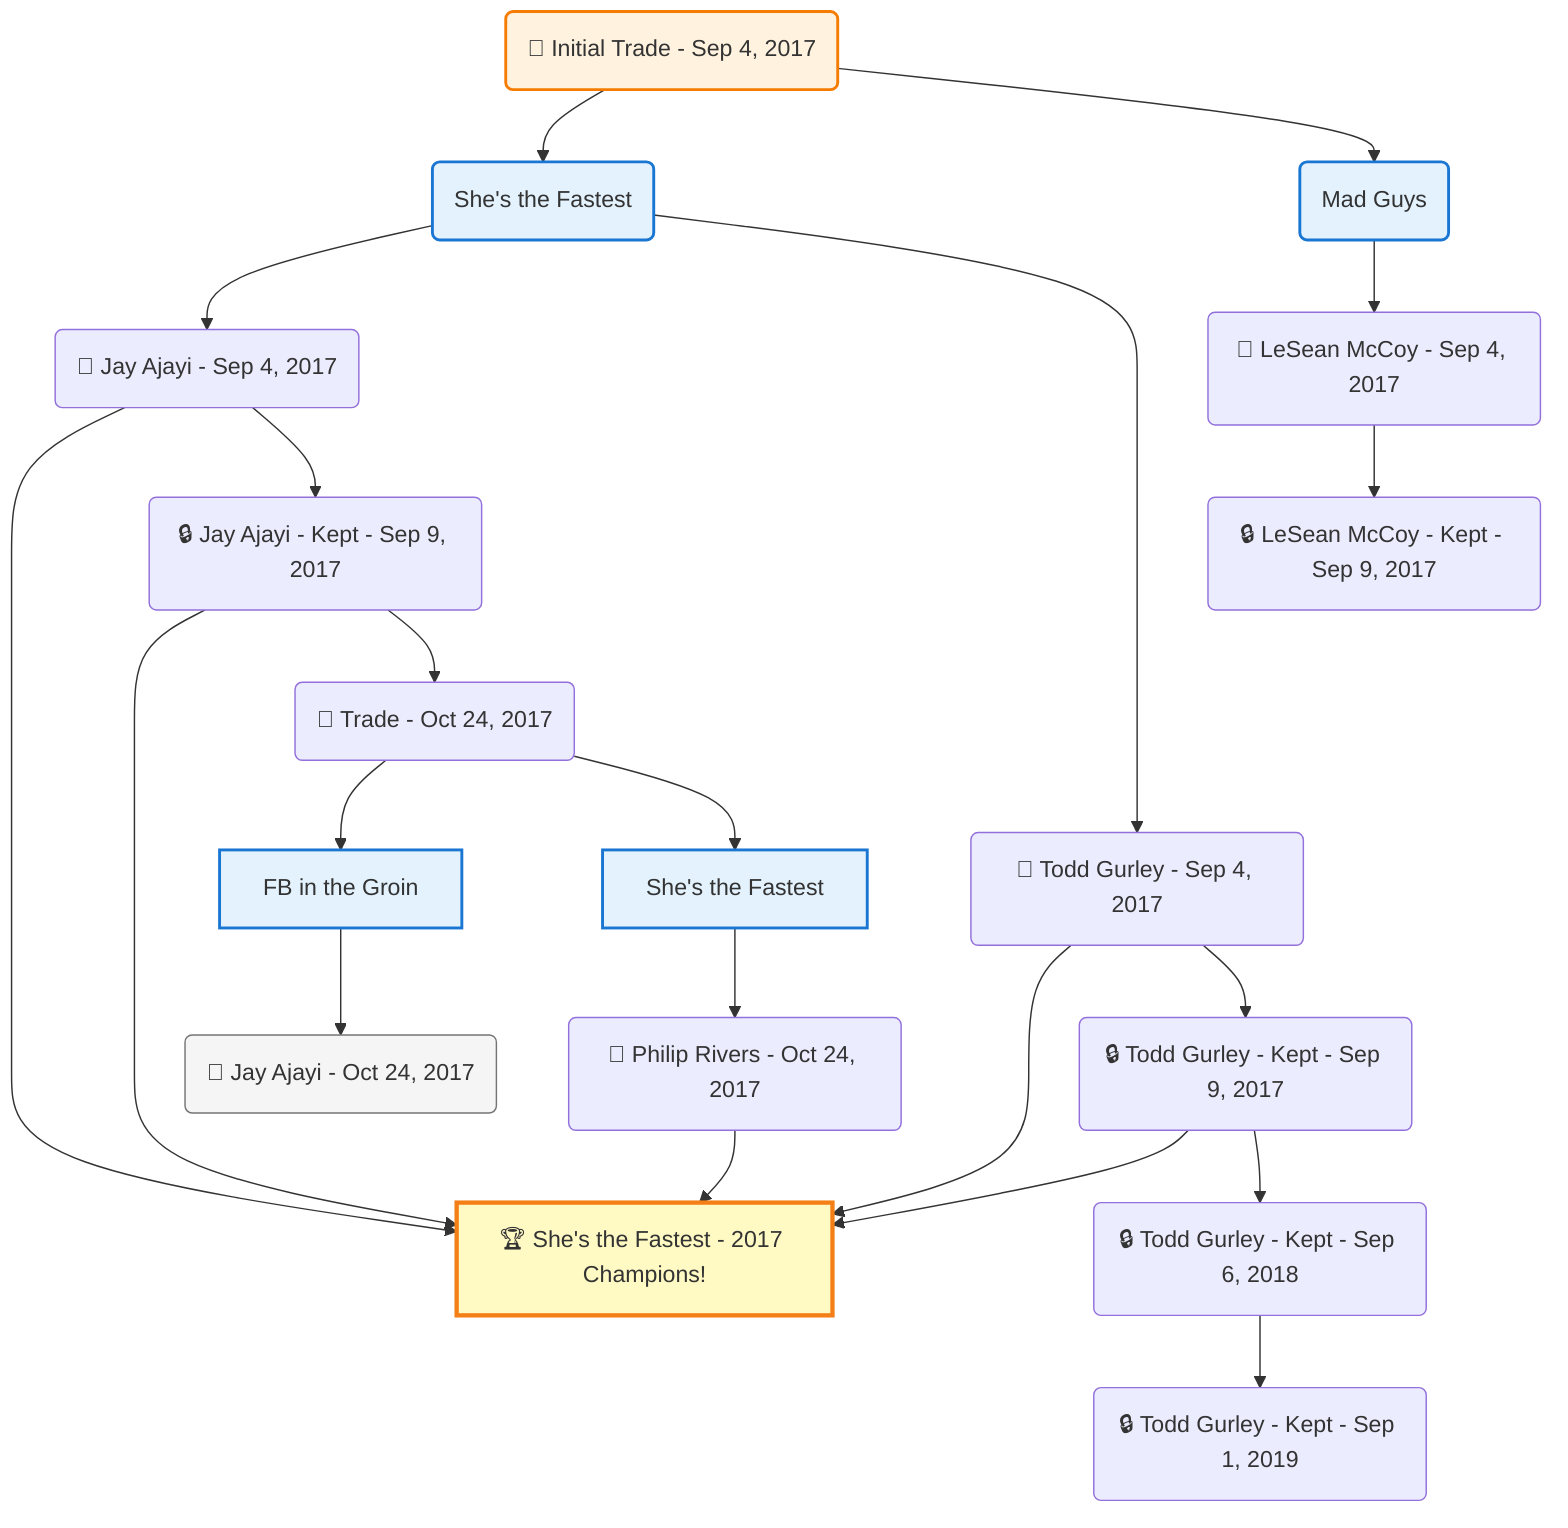 flowchart TD

    TRADE_MAIN("🔄 Initial Trade - Sep 4, 2017")
    TEAM_1("She's the Fastest")
    TEAM_2("Mad Guys")
    NODE_342070a1-be0c-42aa-aedd-0ccad980b574("🔄 Jay Ajayi - Sep 4, 2017")
    CHAMP_4449259f-64af-44fd-9235-1facc0926234_2017["🏆 She's the Fastest - 2017 Champions!"]
    NODE_c26b55c1-4a85-45e4-8cc0-589e05ed701f("🔒 Jay Ajayi - Kept - Sep 9, 2017")
    TRADE_c1f694f3-bcd6-4c48-88ac-be7badfd3a46_3("🔄 Trade - Oct 24, 2017")
    TEAM_f483ecf1-cd17-4991-854b-e52dfc957b45_4["FB in the Groin"]
    NODE_e0a1586e-d2fc-4385-96de-c3277cf46910("🔄 Jay Ajayi - Oct 24, 2017")
    TEAM_4449259f-64af-44fd-9235-1facc0926234_5["She's the Fastest"]
    NODE_bb510a60-4949-4ed5-8b26-bff6b0df9152("🔄 Philip Rivers - Oct 24, 2017")
    NODE_c0f8a169-bc6c-495e-9c45-26181e5bda87("🔄 Todd Gurley - Sep 4, 2017")
    NODE_26ed1213-fc70-4ae3-8fe1-8bc04cad9ad9("🔒 Todd Gurley - Kept - Sep 9, 2017")
    NODE_2b1dd8e1-8389-44d4-a07e-3600515cddf1("🔒 Todd Gurley - Kept - Sep 6, 2018")
    NODE_c0e9293b-aaf0-4dd4-9a98-3a27f21525aa("🔒 Todd Gurley - Kept - Sep 1, 2019")
    NODE_8b63d102-f4c2-48a5-a58b-8dcd4ba73548("🔄 LeSean McCoy - Sep 4, 2017")
    NODE_8fd8328b-07ef-4e44-af7d-528aa1559bf6("🔒 LeSean McCoy - Kept - Sep 9, 2017")

    TRADE_MAIN --> TEAM_1
    TRADE_MAIN --> TEAM_2
    TEAM_1 --> NODE_342070a1-be0c-42aa-aedd-0ccad980b574
    NODE_342070a1-be0c-42aa-aedd-0ccad980b574 --> CHAMP_4449259f-64af-44fd-9235-1facc0926234_2017
    NODE_342070a1-be0c-42aa-aedd-0ccad980b574 --> NODE_c26b55c1-4a85-45e4-8cc0-589e05ed701f
    NODE_c26b55c1-4a85-45e4-8cc0-589e05ed701f --> CHAMP_4449259f-64af-44fd-9235-1facc0926234_2017
    NODE_c26b55c1-4a85-45e4-8cc0-589e05ed701f --> TRADE_c1f694f3-bcd6-4c48-88ac-be7badfd3a46_3
    TRADE_c1f694f3-bcd6-4c48-88ac-be7badfd3a46_3 --> TEAM_f483ecf1-cd17-4991-854b-e52dfc957b45_4
    TEAM_f483ecf1-cd17-4991-854b-e52dfc957b45_4 --> NODE_e0a1586e-d2fc-4385-96de-c3277cf46910
    TRADE_c1f694f3-bcd6-4c48-88ac-be7badfd3a46_3 --> TEAM_4449259f-64af-44fd-9235-1facc0926234_5
    TEAM_4449259f-64af-44fd-9235-1facc0926234_5 --> NODE_bb510a60-4949-4ed5-8b26-bff6b0df9152
    NODE_bb510a60-4949-4ed5-8b26-bff6b0df9152 --> CHAMP_4449259f-64af-44fd-9235-1facc0926234_2017
    TEAM_1 --> NODE_c0f8a169-bc6c-495e-9c45-26181e5bda87
    NODE_c0f8a169-bc6c-495e-9c45-26181e5bda87 --> CHAMP_4449259f-64af-44fd-9235-1facc0926234_2017
    NODE_c0f8a169-bc6c-495e-9c45-26181e5bda87 --> NODE_26ed1213-fc70-4ae3-8fe1-8bc04cad9ad9
    NODE_26ed1213-fc70-4ae3-8fe1-8bc04cad9ad9 --> CHAMP_4449259f-64af-44fd-9235-1facc0926234_2017
    NODE_26ed1213-fc70-4ae3-8fe1-8bc04cad9ad9 --> NODE_2b1dd8e1-8389-44d4-a07e-3600515cddf1
    NODE_2b1dd8e1-8389-44d4-a07e-3600515cddf1 --> NODE_c0e9293b-aaf0-4dd4-9a98-3a27f21525aa
    TEAM_2 --> NODE_8b63d102-f4c2-48a5-a58b-8dcd4ba73548
    NODE_8b63d102-f4c2-48a5-a58b-8dcd4ba73548 --> NODE_8fd8328b-07ef-4e44-af7d-528aa1559bf6

    %% Node styling
    classDef teamNode fill:#e3f2fd,stroke:#1976d2,stroke-width:2px
    classDef tradeNode fill:#fff3e0,stroke:#f57c00,stroke-width:2px
    classDef playerNode fill:#f3e5f5,stroke:#7b1fa2,stroke-width:1px
    classDef nonRootPlayerNode fill:#f5f5f5,stroke:#757575,stroke-width:1px
    classDef endNode fill:#ffebee,stroke:#c62828,stroke-width:2px
    classDef waiverNode fill:#e8f5e8,stroke:#388e3c,stroke-width:2px
    classDef championshipNode fill:#fff9c4,stroke:#f57f17,stroke-width:3px

    class TEAM_1,TEAM_2,TEAM_f483ecf1-cd17-4991-854b-e52dfc957b45_4,TEAM_4449259f-64af-44fd-9235-1facc0926234_5 teamNode
    class CHAMP_4449259f-64af-44fd-9235-1facc0926234_2017 championshipNode
    class NODE_e0a1586e-d2fc-4385-96de-c3277cf46910 nonRootPlayerNode
    class TRADE_MAIN tradeNode